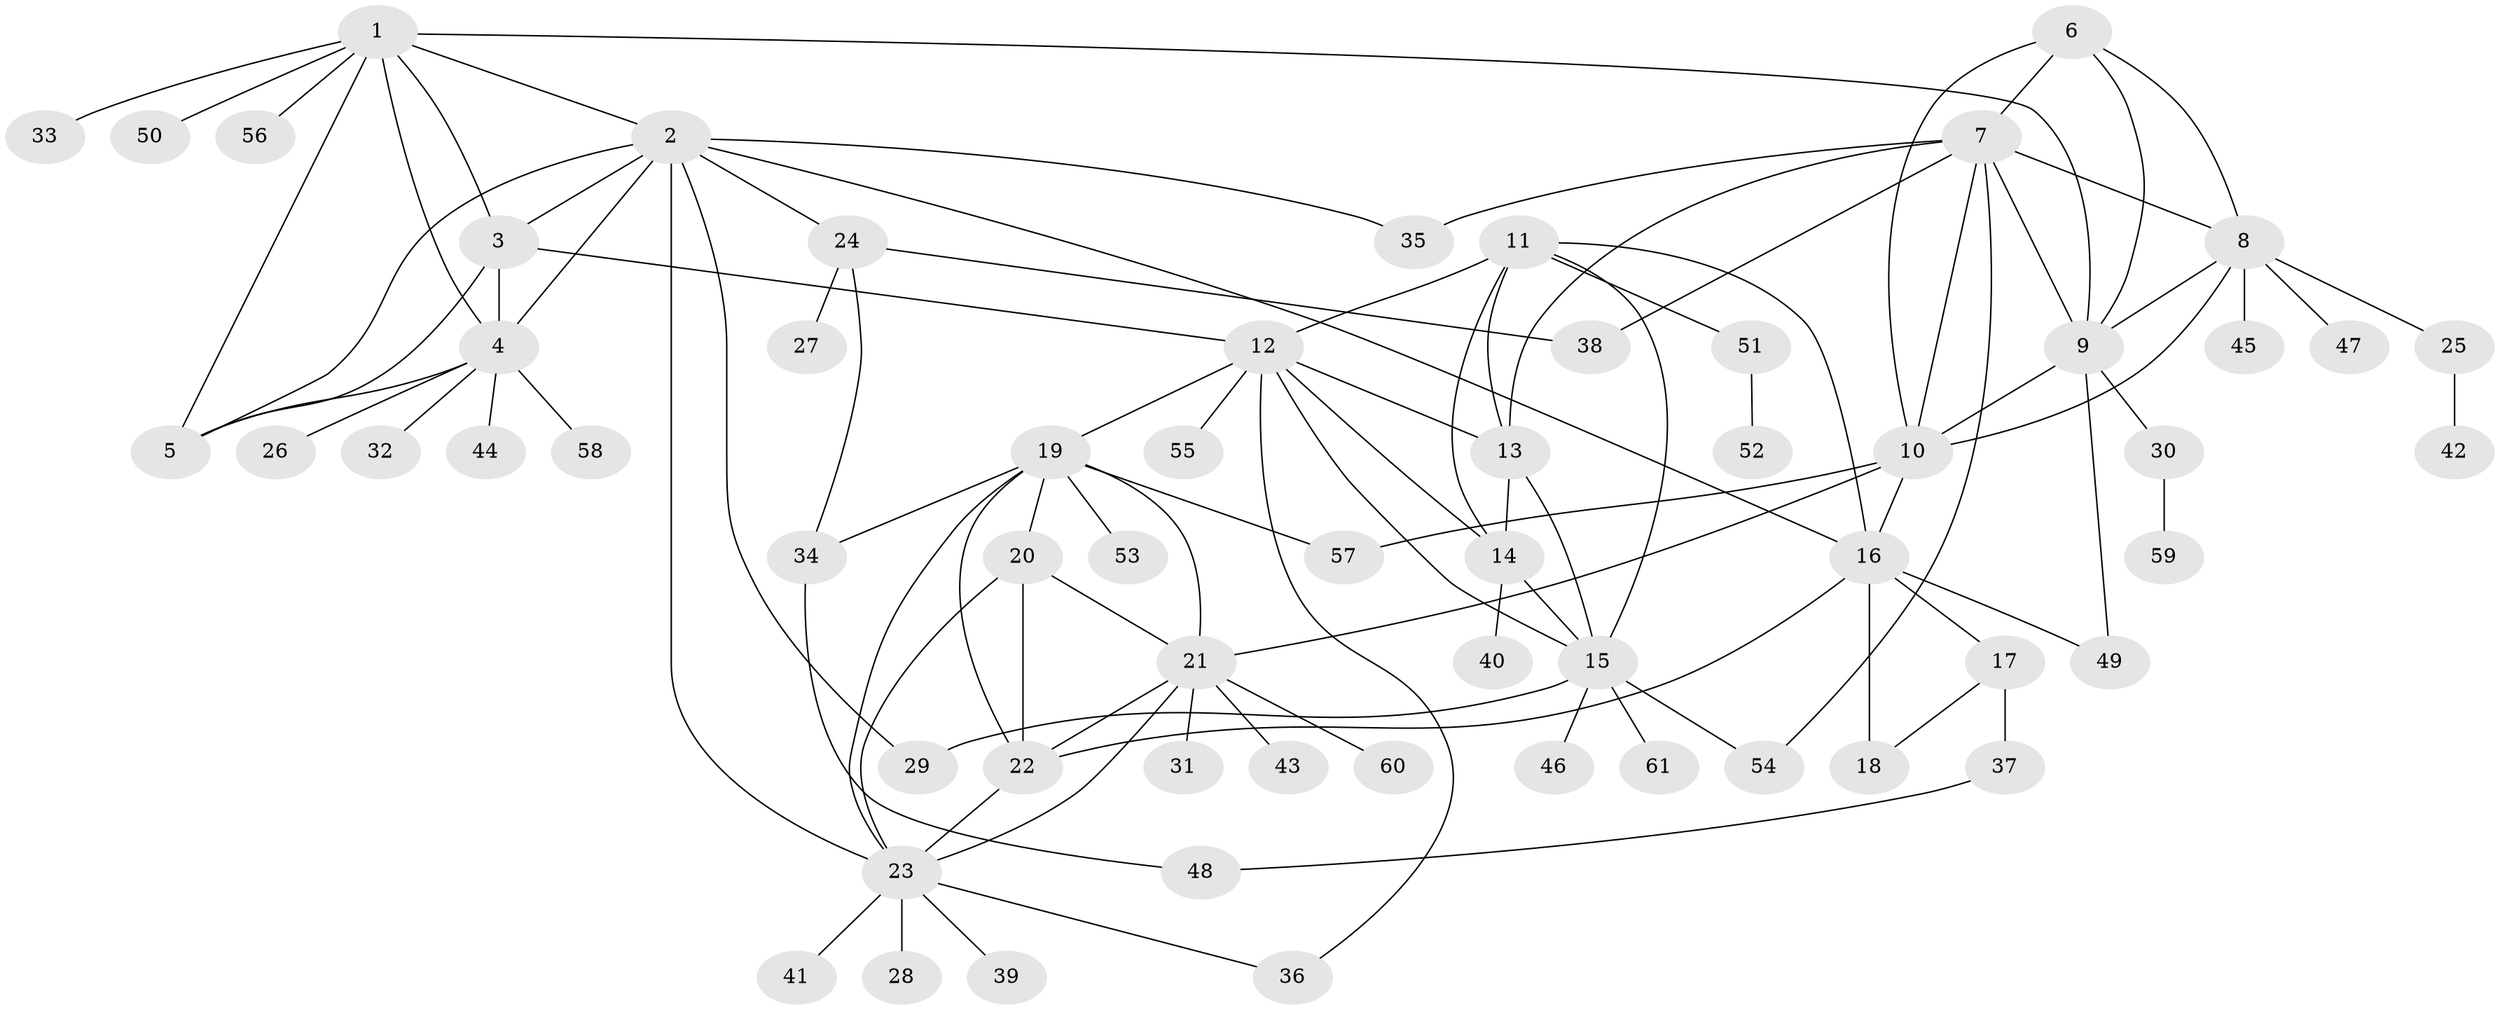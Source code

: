 // original degree distribution, {9: 0.09, 6: 0.02, 5: 0.07, 7: 0.05, 8: 0.02, 10: 0.01, 3: 0.03, 2: 0.19, 1: 0.52}
// Generated by graph-tools (version 1.1) at 2025/52/03/04/25 22:52:13]
// undirected, 61 vertices, 100 edges
graph export_dot {
  node [color=gray90,style=filled];
  1;
  2;
  3;
  4;
  5;
  6;
  7;
  8;
  9;
  10;
  11;
  12;
  13;
  14;
  15;
  16;
  17;
  18;
  19;
  20;
  21;
  22;
  23;
  24;
  25;
  26;
  27;
  28;
  29;
  30;
  31;
  32;
  33;
  34;
  35;
  36;
  37;
  38;
  39;
  40;
  41;
  42;
  43;
  44;
  45;
  46;
  47;
  48;
  49;
  50;
  51;
  52;
  53;
  54;
  55;
  56;
  57;
  58;
  59;
  60;
  61;
  1 -- 2 [weight=1.0];
  1 -- 3 [weight=1.0];
  1 -- 4 [weight=1.0];
  1 -- 5 [weight=1.0];
  1 -- 9 [weight=1.0];
  1 -- 33 [weight=1.0];
  1 -- 50 [weight=1.0];
  1 -- 56 [weight=1.0];
  2 -- 3 [weight=1.0];
  2 -- 4 [weight=1.0];
  2 -- 5 [weight=1.0];
  2 -- 16 [weight=1.0];
  2 -- 23 [weight=1.0];
  2 -- 24 [weight=1.0];
  2 -- 29 [weight=1.0];
  2 -- 35 [weight=1.0];
  3 -- 4 [weight=1.0];
  3 -- 5 [weight=1.0];
  3 -- 12 [weight=1.0];
  4 -- 5 [weight=1.0];
  4 -- 26 [weight=1.0];
  4 -- 32 [weight=1.0];
  4 -- 44 [weight=1.0];
  4 -- 58 [weight=1.0];
  6 -- 7 [weight=1.0];
  6 -- 8 [weight=1.0];
  6 -- 9 [weight=1.0];
  6 -- 10 [weight=1.0];
  7 -- 8 [weight=1.0];
  7 -- 9 [weight=1.0];
  7 -- 10 [weight=1.0];
  7 -- 13 [weight=1.0];
  7 -- 35 [weight=1.0];
  7 -- 38 [weight=1.0];
  7 -- 54 [weight=1.0];
  8 -- 9 [weight=1.0];
  8 -- 10 [weight=1.0];
  8 -- 25 [weight=1.0];
  8 -- 45 [weight=1.0];
  8 -- 47 [weight=1.0];
  9 -- 10 [weight=1.0];
  9 -- 30 [weight=1.0];
  9 -- 49 [weight=1.0];
  10 -- 16 [weight=1.0];
  10 -- 21 [weight=1.0];
  10 -- 57 [weight=1.0];
  11 -- 12 [weight=1.0];
  11 -- 13 [weight=1.0];
  11 -- 14 [weight=1.0];
  11 -- 15 [weight=1.0];
  11 -- 16 [weight=1.0];
  11 -- 51 [weight=1.0];
  12 -- 13 [weight=1.0];
  12 -- 14 [weight=1.0];
  12 -- 15 [weight=1.0];
  12 -- 19 [weight=1.0];
  12 -- 36 [weight=1.0];
  12 -- 55 [weight=1.0];
  13 -- 14 [weight=1.0];
  13 -- 15 [weight=1.0];
  14 -- 15 [weight=1.0];
  14 -- 40 [weight=2.0];
  15 -- 29 [weight=1.0];
  15 -- 46 [weight=1.0];
  15 -- 54 [weight=1.0];
  15 -- 61 [weight=1.0];
  16 -- 17 [weight=3.0];
  16 -- 18 [weight=3.0];
  16 -- 22 [weight=1.0];
  16 -- 49 [weight=1.0];
  17 -- 18 [weight=1.0];
  17 -- 37 [weight=2.0];
  19 -- 20 [weight=1.0];
  19 -- 21 [weight=1.0];
  19 -- 22 [weight=1.0];
  19 -- 23 [weight=1.0];
  19 -- 34 [weight=1.0];
  19 -- 53 [weight=1.0];
  19 -- 57 [weight=1.0];
  20 -- 21 [weight=1.0];
  20 -- 22 [weight=5.0];
  20 -- 23 [weight=1.0];
  21 -- 22 [weight=1.0];
  21 -- 23 [weight=1.0];
  21 -- 31 [weight=1.0];
  21 -- 43 [weight=1.0];
  21 -- 60 [weight=1.0];
  22 -- 23 [weight=1.0];
  23 -- 28 [weight=1.0];
  23 -- 36 [weight=1.0];
  23 -- 39 [weight=1.0];
  23 -- 41 [weight=1.0];
  24 -- 27 [weight=1.0];
  24 -- 34 [weight=1.0];
  24 -- 38 [weight=1.0];
  25 -- 42 [weight=1.0];
  30 -- 59 [weight=1.0];
  34 -- 48 [weight=1.0];
  37 -- 48 [weight=1.0];
  51 -- 52 [weight=1.0];
}
